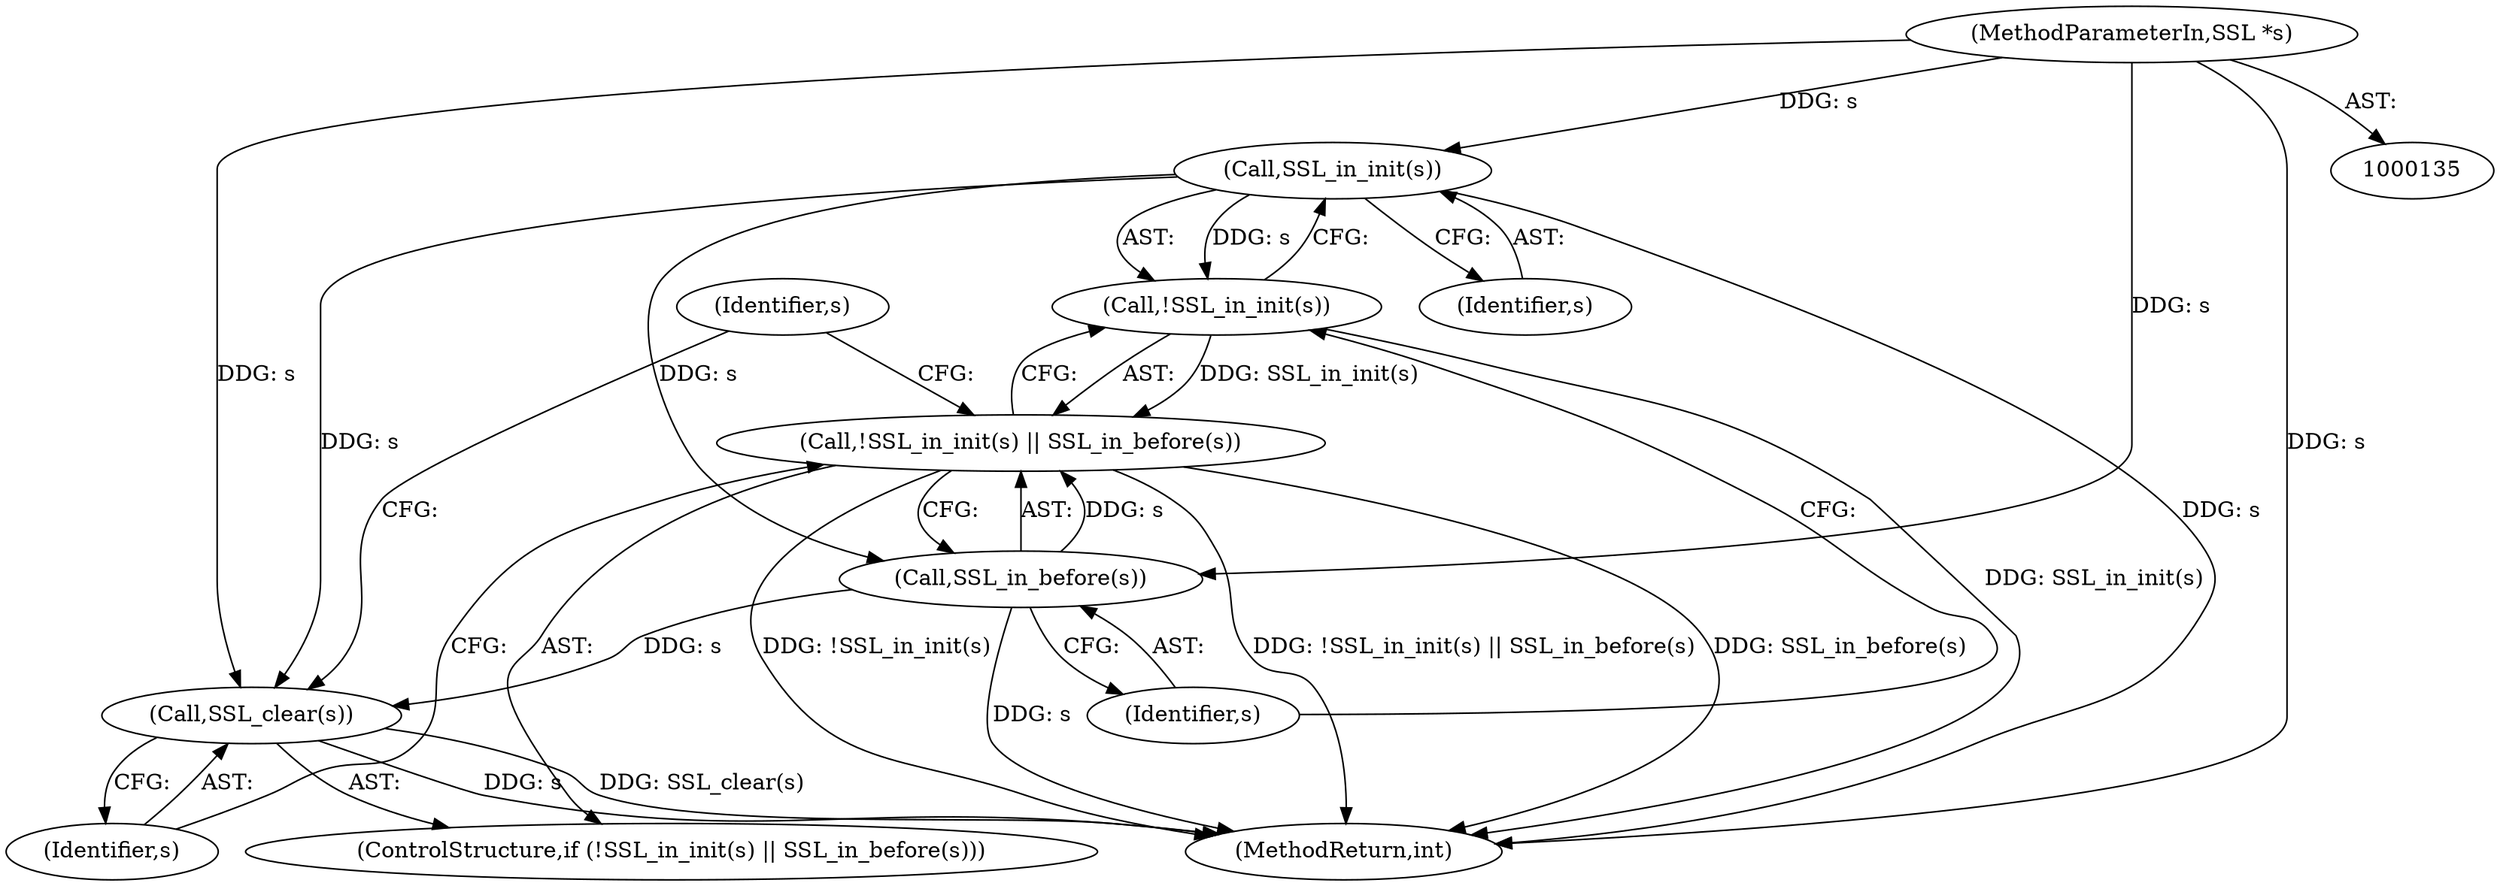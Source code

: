 digraph "0_openssl_bc8923b1ec9c467755cd86f7848c50ee8812e441_0@pointer" {
"1000204" [label="(Call,SSL_in_init(s))"];
"1000136" [label="(MethodParameterIn,SSL *s)"];
"1000203" [label="(Call,!SSL_in_init(s))"];
"1000202" [label="(Call,!SSL_in_init(s) || SSL_in_before(s))"];
"1000206" [label="(Call,SSL_in_before(s))"];
"1000208" [label="(Call,SSL_clear(s))"];
"1000201" [label="(ControlStructure,if (!SSL_in_init(s) || SSL_in_before(s)))"];
"1000237" [label="(MethodReturn,int)"];
"1000205" [label="(Identifier,s)"];
"1000206" [label="(Call,SSL_in_before(s))"];
"1000207" [label="(Identifier,s)"];
"1000204" [label="(Call,SSL_in_init(s))"];
"1000213" [label="(Identifier,s)"];
"1000209" [label="(Identifier,s)"];
"1000208" [label="(Call,SSL_clear(s))"];
"1000202" [label="(Call,!SSL_in_init(s) || SSL_in_before(s))"];
"1000136" [label="(MethodParameterIn,SSL *s)"];
"1000203" [label="(Call,!SSL_in_init(s))"];
"1000204" -> "1000203"  [label="AST: "];
"1000204" -> "1000205"  [label="CFG: "];
"1000205" -> "1000204"  [label="AST: "];
"1000203" -> "1000204"  [label="CFG: "];
"1000204" -> "1000237"  [label="DDG: s"];
"1000204" -> "1000203"  [label="DDG: s"];
"1000136" -> "1000204"  [label="DDG: s"];
"1000204" -> "1000206"  [label="DDG: s"];
"1000204" -> "1000208"  [label="DDG: s"];
"1000136" -> "1000135"  [label="AST: "];
"1000136" -> "1000237"  [label="DDG: s"];
"1000136" -> "1000206"  [label="DDG: s"];
"1000136" -> "1000208"  [label="DDG: s"];
"1000203" -> "1000202"  [label="AST: "];
"1000207" -> "1000203"  [label="CFG: "];
"1000202" -> "1000203"  [label="CFG: "];
"1000203" -> "1000237"  [label="DDG: SSL_in_init(s)"];
"1000203" -> "1000202"  [label="DDG: SSL_in_init(s)"];
"1000202" -> "1000201"  [label="AST: "];
"1000202" -> "1000206"  [label="CFG: "];
"1000206" -> "1000202"  [label="AST: "];
"1000209" -> "1000202"  [label="CFG: "];
"1000213" -> "1000202"  [label="CFG: "];
"1000202" -> "1000237"  [label="DDG: SSL_in_before(s)"];
"1000202" -> "1000237"  [label="DDG: !SSL_in_init(s)"];
"1000202" -> "1000237"  [label="DDG: !SSL_in_init(s) || SSL_in_before(s)"];
"1000206" -> "1000202"  [label="DDG: s"];
"1000206" -> "1000207"  [label="CFG: "];
"1000207" -> "1000206"  [label="AST: "];
"1000206" -> "1000237"  [label="DDG: s"];
"1000206" -> "1000208"  [label="DDG: s"];
"1000208" -> "1000201"  [label="AST: "];
"1000208" -> "1000209"  [label="CFG: "];
"1000209" -> "1000208"  [label="AST: "];
"1000213" -> "1000208"  [label="CFG: "];
"1000208" -> "1000237"  [label="DDG: s"];
"1000208" -> "1000237"  [label="DDG: SSL_clear(s)"];
}

